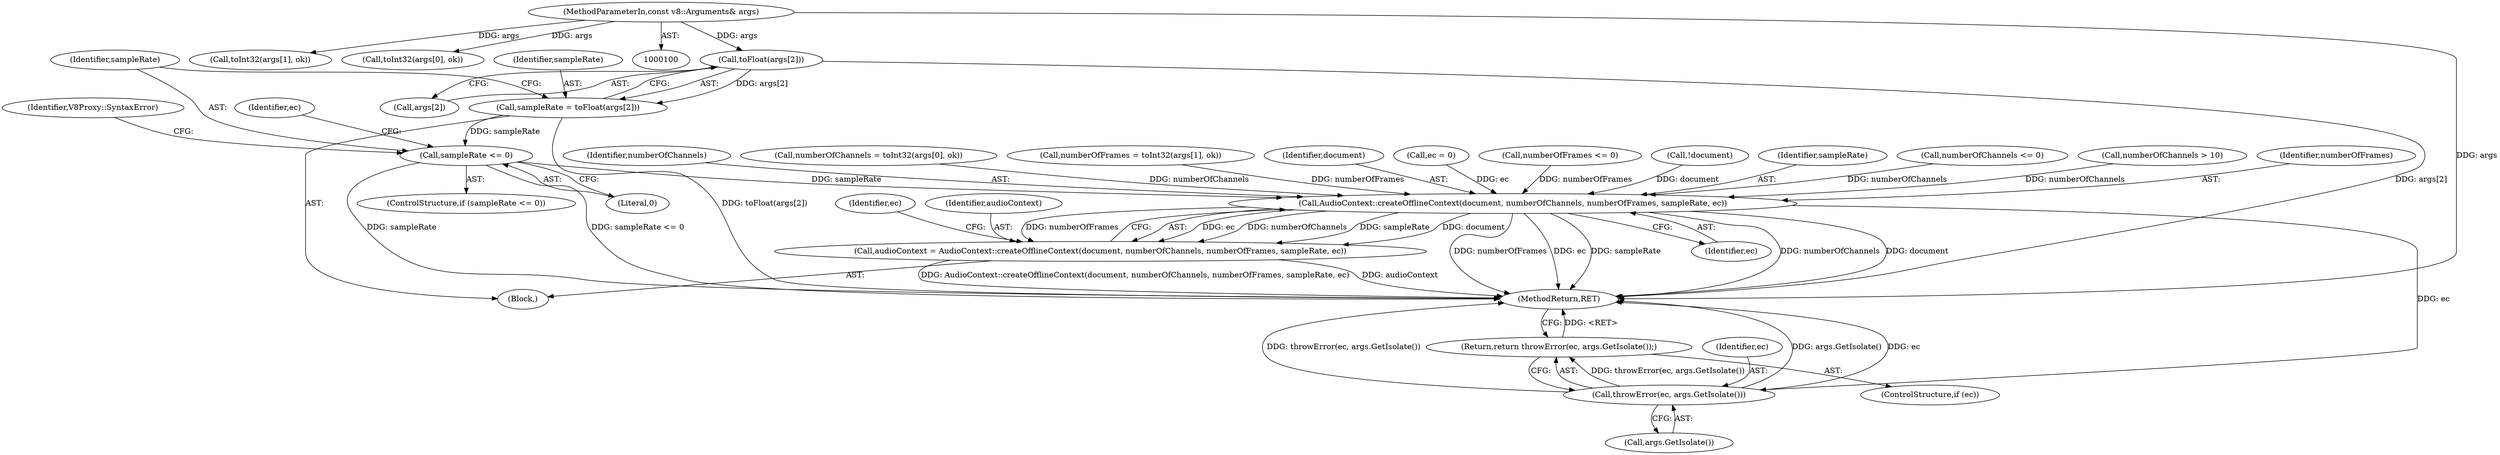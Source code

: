 digraph "0_Chrome_e9372a1bfd3588a80fcf49aa07321f0971dd6091_45@array" {
"1000229" [label="(Call,toFloat(args[2]))"];
"1000101" [label="(MethodParameterIn,const v8::Arguments& args)"];
"1000227" [label="(Call,sampleRate = toFloat(args[2]))"];
"1000234" [label="(Call,sampleRate <= 0)"];
"1000248" [label="(Call,AudioContext::createOfflineContext(document, numberOfChannels, numberOfFrames, sampleRate, ec))"];
"1000246" [label="(Call,audioContext = AudioContext::createOfflineContext(document, numberOfChannels, numberOfFrames, sampleRate, ec))"];
"1000257" [label="(Call,throwError(ec, args.GetIsolate()))"];
"1000256" [label="(Return,return throwError(ec, args.GetIsolate());)"];
"1000209" [label="(Call,toInt32(args[1], ok))"];
"1000227" [label="(Call,sampleRate = toFloat(args[2]))"];
"1000255" [label="(Identifier,ec)"];
"1000258" [label="(Identifier,ec)"];
"1000239" [label="(Identifier,V8Proxy::SyntaxError)"];
"1000254" [label="(ControlStructure,if (ec))"];
"1000218" [label="(Call,numberOfFrames <= 0)"];
"1000134" [label="(Call,!document)"];
"1000252" [label="(Identifier,sampleRate)"];
"1000195" [label="(Call,numberOfChannels <= 0)"];
"1000253" [label="(Identifier,ec)"];
"1000247" [label="(Identifier,audioContext)"];
"1000230" [label="(Call,args[2])"];
"1000257" [label="(Call,throwError(ec, args.GetIsolate()))"];
"1000198" [label="(Call,numberOfChannels > 10)"];
"1000251" [label="(Identifier,numberOfFrames)"];
"1000256" [label="(Return,return throwError(ec, args.GetIsolate());)"];
"1000250" [label="(Identifier,numberOfChannels)"];
"1000234" [label="(Call,sampleRate <= 0)"];
"1000183" [label="(Call,numberOfChannels = toInt32(args[0], ok))"];
"1000229" [label="(Call,toFloat(args[2]))"];
"1000248" [label="(Call,AudioContext::createOfflineContext(document, numberOfChannels, numberOfFrames, sampleRate, ec))"];
"1000207" [label="(Call,numberOfFrames = toInt32(args[1], ok))"];
"1000236" [label="(Literal,0)"];
"1000259" [label="(Call,args.GetIsolate())"];
"1000244" [label="(Identifier,ec)"];
"1000249" [label="(Identifier,document)"];
"1000233" [label="(ControlStructure,if (sampleRate <= 0))"];
"1000170" [label="(Block,)"];
"1000235" [label="(Identifier,sampleRate)"];
"1000101" [label="(MethodParameterIn,const v8::Arguments& args)"];
"1000228" [label="(Identifier,sampleRate)"];
"1000243" [label="(Call,ec = 0)"];
"1000246" [label="(Call,audioContext = AudioContext::createOfflineContext(document, numberOfChannels, numberOfFrames, sampleRate, ec))"];
"1000185" [label="(Call,toInt32(args[0], ok))"];
"1000276" [label="(MethodReturn,RET)"];
"1000229" -> "1000227"  [label="AST: "];
"1000229" -> "1000230"  [label="CFG: "];
"1000230" -> "1000229"  [label="AST: "];
"1000227" -> "1000229"  [label="CFG: "];
"1000229" -> "1000276"  [label="DDG: args[2]"];
"1000229" -> "1000227"  [label="DDG: args[2]"];
"1000101" -> "1000229"  [label="DDG: args"];
"1000101" -> "1000100"  [label="AST: "];
"1000101" -> "1000276"  [label="DDG: args"];
"1000101" -> "1000185"  [label="DDG: args"];
"1000101" -> "1000209"  [label="DDG: args"];
"1000227" -> "1000170"  [label="AST: "];
"1000228" -> "1000227"  [label="AST: "];
"1000235" -> "1000227"  [label="CFG: "];
"1000227" -> "1000276"  [label="DDG: toFloat(args[2])"];
"1000227" -> "1000234"  [label="DDG: sampleRate"];
"1000234" -> "1000233"  [label="AST: "];
"1000234" -> "1000236"  [label="CFG: "];
"1000235" -> "1000234"  [label="AST: "];
"1000236" -> "1000234"  [label="AST: "];
"1000239" -> "1000234"  [label="CFG: "];
"1000244" -> "1000234"  [label="CFG: "];
"1000234" -> "1000276"  [label="DDG: sampleRate"];
"1000234" -> "1000276"  [label="DDG: sampleRate <= 0"];
"1000234" -> "1000248"  [label="DDG: sampleRate"];
"1000248" -> "1000246"  [label="AST: "];
"1000248" -> "1000253"  [label="CFG: "];
"1000249" -> "1000248"  [label="AST: "];
"1000250" -> "1000248"  [label="AST: "];
"1000251" -> "1000248"  [label="AST: "];
"1000252" -> "1000248"  [label="AST: "];
"1000253" -> "1000248"  [label="AST: "];
"1000246" -> "1000248"  [label="CFG: "];
"1000248" -> "1000276"  [label="DDG: numberOfFrames"];
"1000248" -> "1000276"  [label="DDG: ec"];
"1000248" -> "1000276"  [label="DDG: sampleRate"];
"1000248" -> "1000276"  [label="DDG: numberOfChannels"];
"1000248" -> "1000276"  [label="DDG: document"];
"1000248" -> "1000246"  [label="DDG: ec"];
"1000248" -> "1000246"  [label="DDG: numberOfChannels"];
"1000248" -> "1000246"  [label="DDG: sampleRate"];
"1000248" -> "1000246"  [label="DDG: document"];
"1000248" -> "1000246"  [label="DDG: numberOfFrames"];
"1000134" -> "1000248"  [label="DDG: document"];
"1000183" -> "1000248"  [label="DDG: numberOfChannels"];
"1000198" -> "1000248"  [label="DDG: numberOfChannels"];
"1000195" -> "1000248"  [label="DDG: numberOfChannels"];
"1000218" -> "1000248"  [label="DDG: numberOfFrames"];
"1000207" -> "1000248"  [label="DDG: numberOfFrames"];
"1000243" -> "1000248"  [label="DDG: ec"];
"1000248" -> "1000257"  [label="DDG: ec"];
"1000246" -> "1000170"  [label="AST: "];
"1000247" -> "1000246"  [label="AST: "];
"1000255" -> "1000246"  [label="CFG: "];
"1000246" -> "1000276"  [label="DDG: AudioContext::createOfflineContext(document, numberOfChannels, numberOfFrames, sampleRate, ec)"];
"1000246" -> "1000276"  [label="DDG: audioContext"];
"1000257" -> "1000256"  [label="AST: "];
"1000257" -> "1000259"  [label="CFG: "];
"1000258" -> "1000257"  [label="AST: "];
"1000259" -> "1000257"  [label="AST: "];
"1000256" -> "1000257"  [label="CFG: "];
"1000257" -> "1000276"  [label="DDG: args.GetIsolate()"];
"1000257" -> "1000276"  [label="DDG: ec"];
"1000257" -> "1000276"  [label="DDG: throwError(ec, args.GetIsolate())"];
"1000257" -> "1000256"  [label="DDG: throwError(ec, args.GetIsolate())"];
"1000256" -> "1000254"  [label="AST: "];
"1000276" -> "1000256"  [label="CFG: "];
"1000256" -> "1000276"  [label="DDG: <RET>"];
}
